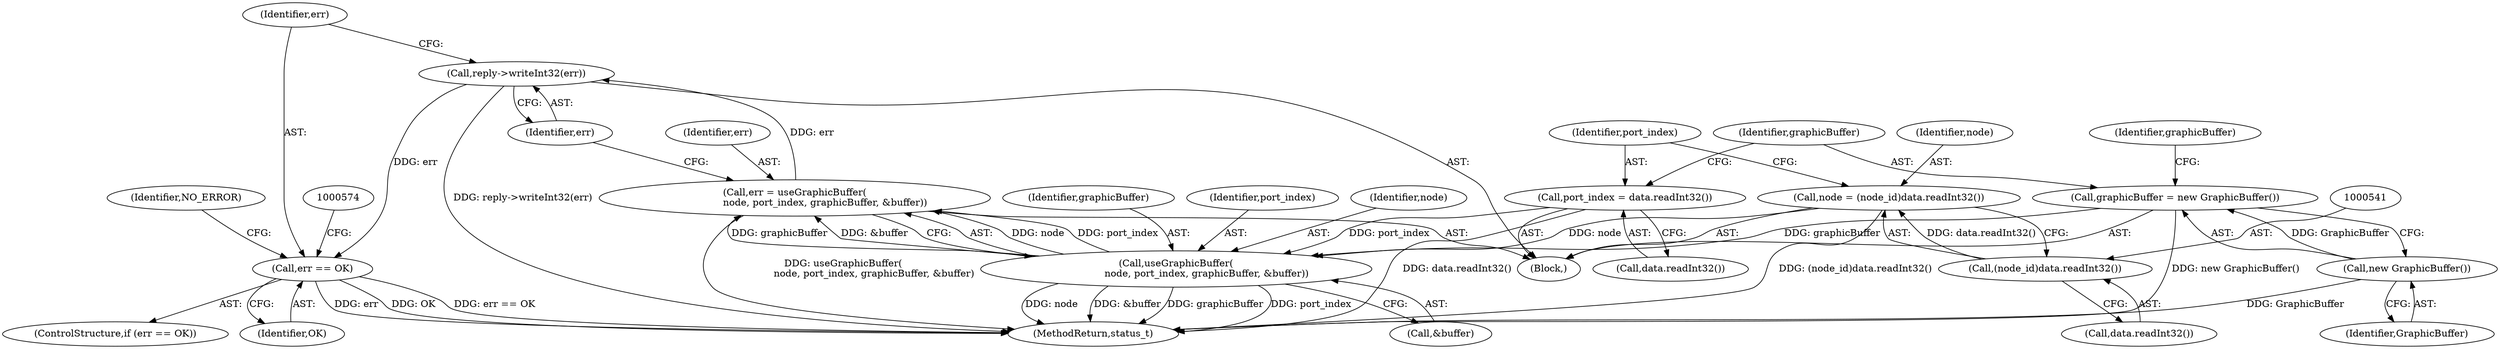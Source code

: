 digraph "0_Android_1171e7c047bf79e7c93342bb6a812c9edd86aa84@API" {
"1000565" [label="(Call,reply->writeInt32(err))"];
"1000557" [label="(Call,err = useGraphicBuffer(\n                    node, port_index, graphicBuffer, &buffer))"];
"1000559" [label="(Call,useGraphicBuffer(\n                    node, port_index, graphicBuffer, &buffer))"];
"1000538" [label="(Call,node = (node_id)data.readInt32())"];
"1000540" [label="(Call,(node_id)data.readInt32())"];
"1000544" [label="(Call,port_index = data.readInt32())"];
"1000548" [label="(Call,graphicBuffer = new GraphicBuffer())"];
"1000550" [label="(Call,new GraphicBuffer())"];
"1000568" [label="(Call,err == OK)"];
"1000567" [label="(ControlStructure,if (err == OK))"];
"1000570" [label="(Identifier,OK)"];
"1000568" [label="(Call,err == OK)"];
"1000562" [label="(Identifier,graphicBuffer)"];
"1000545" [label="(Identifier,port_index)"];
"1000561" [label="(Identifier,port_index)"];
"1000563" [label="(Call,&buffer)"];
"1000560" [label="(Identifier,node)"];
"1000559" [label="(Call,useGraphicBuffer(\n                    node, port_index, graphicBuffer, &buffer))"];
"1000551" [label="(Identifier,GraphicBuffer)"];
"1001056" [label="(MethodReturn,status_t)"];
"1000577" [label="(Identifier,NO_ERROR)"];
"1000546" [label="(Call,data.readInt32())"];
"1000542" [label="(Call,data.readInt32())"];
"1000554" [label="(Identifier,graphicBuffer)"];
"1000540" [label="(Call,(node_id)data.readInt32())"];
"1000544" [label="(Call,port_index = data.readInt32())"];
"1000532" [label="(Block,)"];
"1000549" [label="(Identifier,graphicBuffer)"];
"1000569" [label="(Identifier,err)"];
"1000558" [label="(Identifier,err)"];
"1000548" [label="(Call,graphicBuffer = new GraphicBuffer())"];
"1000539" [label="(Identifier,node)"];
"1000566" [label="(Identifier,err)"];
"1000538" [label="(Call,node = (node_id)data.readInt32())"];
"1000565" [label="(Call,reply->writeInt32(err))"];
"1000550" [label="(Call,new GraphicBuffer())"];
"1000557" [label="(Call,err = useGraphicBuffer(\n                    node, port_index, graphicBuffer, &buffer))"];
"1000565" -> "1000532"  [label="AST: "];
"1000565" -> "1000566"  [label="CFG: "];
"1000566" -> "1000565"  [label="AST: "];
"1000569" -> "1000565"  [label="CFG: "];
"1000565" -> "1001056"  [label="DDG: reply->writeInt32(err)"];
"1000557" -> "1000565"  [label="DDG: err"];
"1000565" -> "1000568"  [label="DDG: err"];
"1000557" -> "1000532"  [label="AST: "];
"1000557" -> "1000559"  [label="CFG: "];
"1000558" -> "1000557"  [label="AST: "];
"1000559" -> "1000557"  [label="AST: "];
"1000566" -> "1000557"  [label="CFG: "];
"1000557" -> "1001056"  [label="DDG: useGraphicBuffer(\n                    node, port_index, graphicBuffer, &buffer)"];
"1000559" -> "1000557"  [label="DDG: node"];
"1000559" -> "1000557"  [label="DDG: port_index"];
"1000559" -> "1000557"  [label="DDG: graphicBuffer"];
"1000559" -> "1000557"  [label="DDG: &buffer"];
"1000559" -> "1000563"  [label="CFG: "];
"1000560" -> "1000559"  [label="AST: "];
"1000561" -> "1000559"  [label="AST: "];
"1000562" -> "1000559"  [label="AST: "];
"1000563" -> "1000559"  [label="AST: "];
"1000559" -> "1001056"  [label="DDG: node"];
"1000559" -> "1001056"  [label="DDG: &buffer"];
"1000559" -> "1001056"  [label="DDG: graphicBuffer"];
"1000559" -> "1001056"  [label="DDG: port_index"];
"1000538" -> "1000559"  [label="DDG: node"];
"1000544" -> "1000559"  [label="DDG: port_index"];
"1000548" -> "1000559"  [label="DDG: graphicBuffer"];
"1000538" -> "1000532"  [label="AST: "];
"1000538" -> "1000540"  [label="CFG: "];
"1000539" -> "1000538"  [label="AST: "];
"1000540" -> "1000538"  [label="AST: "];
"1000545" -> "1000538"  [label="CFG: "];
"1000538" -> "1001056"  [label="DDG: (node_id)data.readInt32()"];
"1000540" -> "1000538"  [label="DDG: data.readInt32()"];
"1000540" -> "1000542"  [label="CFG: "];
"1000541" -> "1000540"  [label="AST: "];
"1000542" -> "1000540"  [label="AST: "];
"1000544" -> "1000532"  [label="AST: "];
"1000544" -> "1000546"  [label="CFG: "];
"1000545" -> "1000544"  [label="AST: "];
"1000546" -> "1000544"  [label="AST: "];
"1000549" -> "1000544"  [label="CFG: "];
"1000544" -> "1001056"  [label="DDG: data.readInt32()"];
"1000548" -> "1000532"  [label="AST: "];
"1000548" -> "1000550"  [label="CFG: "];
"1000549" -> "1000548"  [label="AST: "];
"1000550" -> "1000548"  [label="AST: "];
"1000554" -> "1000548"  [label="CFG: "];
"1000548" -> "1001056"  [label="DDG: new GraphicBuffer()"];
"1000550" -> "1000548"  [label="DDG: GraphicBuffer"];
"1000550" -> "1000551"  [label="CFG: "];
"1000551" -> "1000550"  [label="AST: "];
"1000550" -> "1001056"  [label="DDG: GraphicBuffer"];
"1000568" -> "1000567"  [label="AST: "];
"1000568" -> "1000570"  [label="CFG: "];
"1000569" -> "1000568"  [label="AST: "];
"1000570" -> "1000568"  [label="AST: "];
"1000574" -> "1000568"  [label="CFG: "];
"1000577" -> "1000568"  [label="CFG: "];
"1000568" -> "1001056"  [label="DDG: err == OK"];
"1000568" -> "1001056"  [label="DDG: err"];
"1000568" -> "1001056"  [label="DDG: OK"];
}
